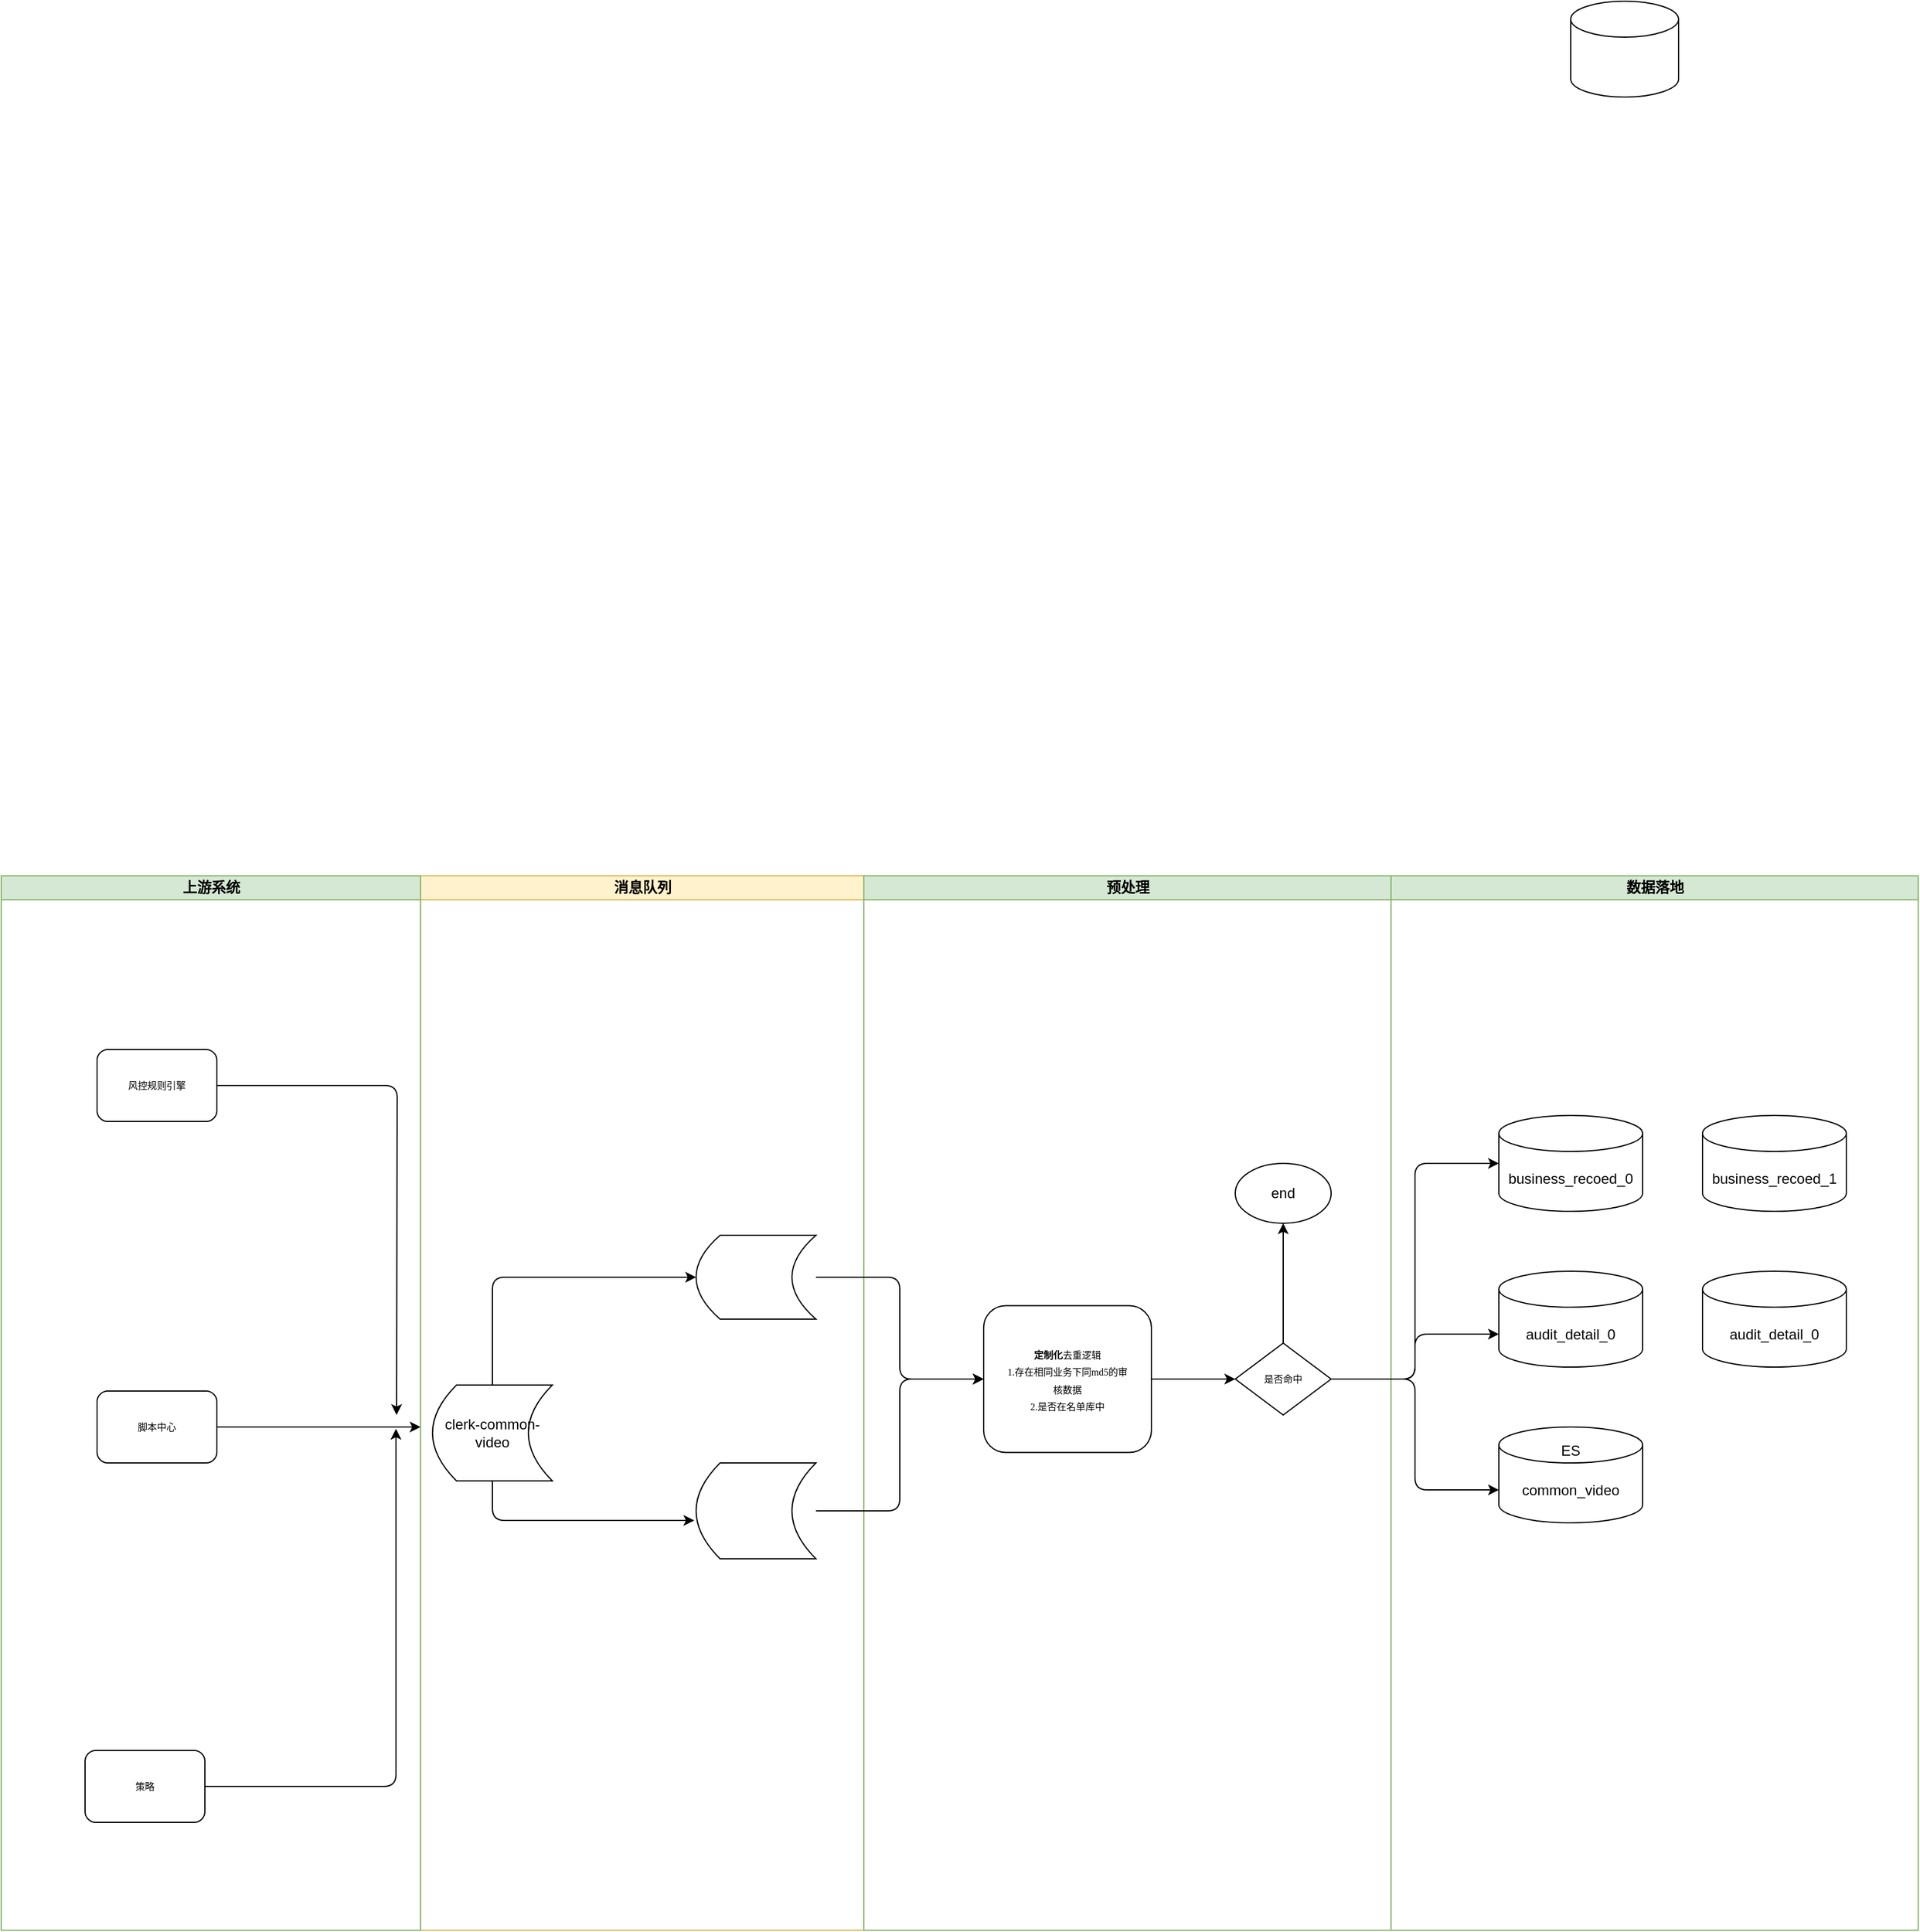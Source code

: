 <mxfile version="14.8.0" type="github">
  <diagram name="Page-1" id="74e2e168-ea6b-b213-b513-2b3c1d86103e">
    <mxGraphModel dx="2264" dy="683" grid="1" gridSize="10" guides="1" tooltips="1" connect="1" arrows="1" fold="1" page="1" pageScale="1" pageWidth="1100" pageHeight="850" background="none" math="0" shadow="0">
      <root>
        <mxCell id="0" />
        <mxCell id="1" parent="0" />
        <mxCell id="7jv45i5DiAnNKl9LhLXf-71" value="" style="shape=cylinder3;whiteSpace=wrap;html=1;boundedLbl=1;backgroundOutline=1;size=15;" vertex="1" parent="1">
          <mxGeometry x="1090" y="370" width="90" height="80" as="geometry" />
        </mxCell>
        <mxCell id="7jv45i5DiAnNKl9LhLXf-72" value="消息队列" style="swimlane;html=1;startSize=20;fillColor=#fff2cc;strokeColor=#d6b656;" vertex="1" parent="1">
          <mxGeometry x="130" y="1100" width="370" height="880" as="geometry" />
        </mxCell>
        <mxCell id="7jv45i5DiAnNKl9LhLXf-73" style="edgeStyle=orthogonalEdgeStyle;rounded=1;orthogonalLoop=1;jettySize=auto;html=1;exitX=0.5;exitY=1;exitDx=0;exitDy=0;entryX=-0.015;entryY=0.6;entryDx=0;entryDy=0;entryPerimeter=0;" edge="1" parent="7jv45i5DiAnNKl9LhLXf-72" source="7jv45i5DiAnNKl9LhLXf-75" target="7jv45i5DiAnNKl9LhLXf-77">
          <mxGeometry relative="1" as="geometry" />
        </mxCell>
        <mxCell id="7jv45i5DiAnNKl9LhLXf-74" style="edgeStyle=orthogonalEdgeStyle;rounded=1;orthogonalLoop=1;jettySize=auto;html=1;exitX=0.5;exitY=0;exitDx=0;exitDy=0;entryX=0;entryY=0.5;entryDx=0;entryDy=0;" edge="1" parent="7jv45i5DiAnNKl9LhLXf-72" source="7jv45i5DiAnNKl9LhLXf-75" target="7jv45i5DiAnNKl9LhLXf-76">
          <mxGeometry relative="1" as="geometry" />
        </mxCell>
        <mxCell id="7jv45i5DiAnNKl9LhLXf-75" value="clerk-common-video" style="shape=dataStorage;whiteSpace=wrap;html=1;fixedSize=1;" vertex="1" parent="7jv45i5DiAnNKl9LhLXf-72">
          <mxGeometry x="10" y="425" width="100" height="80" as="geometry" />
        </mxCell>
        <mxCell id="7jv45i5DiAnNKl9LhLXf-76" value="" style="shape=dataStorage;whiteSpace=wrap;html=1;fixedSize=1;" vertex="1" parent="7jv45i5DiAnNKl9LhLXf-72">
          <mxGeometry x="230" y="300" width="100" height="70" as="geometry" />
        </mxCell>
        <mxCell id="7jv45i5DiAnNKl9LhLXf-77" value="" style="shape=dataStorage;whiteSpace=wrap;html=1;fixedSize=1;" vertex="1" parent="7jv45i5DiAnNKl9LhLXf-72">
          <mxGeometry x="230" y="490" width="100" height="80" as="geometry" />
        </mxCell>
        <mxCell id="7jv45i5DiAnNKl9LhLXf-78" value="预处理" style="swimlane;html=1;startSize=20;fillColor=#d5e8d4;strokeColor=#82b366;" vertex="1" parent="1">
          <mxGeometry x="500" y="1100" width="440" height="880" as="geometry" />
        </mxCell>
        <mxCell id="7jv45i5DiAnNKl9LhLXf-79" style="edgeStyle=orthogonalEdgeStyle;rounded=1;orthogonalLoop=1;jettySize=auto;html=1;exitX=1;exitY=0.5;exitDx=0;exitDy=0;entryX=0;entryY=0.5;entryDx=0;entryDy=0;" edge="1" parent="7jv45i5DiAnNKl9LhLXf-78" source="7jv45i5DiAnNKl9LhLXf-80" target="7jv45i5DiAnNKl9LhLXf-82">
          <mxGeometry relative="1" as="geometry" />
        </mxCell>
        <mxCell id="7jv45i5DiAnNKl9LhLXf-80" value="" style="rounded=1;whiteSpace=wrap;html=1;shadow=0;labelBackgroundColor=none;strokeWidth=1;fontFamily=Verdana;fontSize=8;align=center;" vertex="1" parent="7jv45i5DiAnNKl9LhLXf-78">
          <mxGeometry x="100" y="358.75" width="140" height="122.5" as="geometry" />
        </mxCell>
        <mxCell id="7jv45i5DiAnNKl9LhLXf-81" style="edgeStyle=orthogonalEdgeStyle;rounded=1;orthogonalLoop=1;jettySize=auto;html=1;exitX=0.5;exitY=0;exitDx=0;exitDy=0;entryX=0.5;entryY=1;entryDx=0;entryDy=0;" edge="1" parent="7jv45i5DiAnNKl9LhLXf-78" source="7jv45i5DiAnNKl9LhLXf-82" target="7jv45i5DiAnNKl9LhLXf-83">
          <mxGeometry relative="1" as="geometry" />
        </mxCell>
        <mxCell id="7jv45i5DiAnNKl9LhLXf-82" value="是否命中" style="rhombus;whiteSpace=wrap;html=1;rounded=0;shadow=0;labelBackgroundColor=none;strokeWidth=1;fontFamily=Verdana;fontSize=8;align=center;" vertex="1" parent="7jv45i5DiAnNKl9LhLXf-78">
          <mxGeometry x="310" y="390" width="80" height="60" as="geometry" />
        </mxCell>
        <mxCell id="7jv45i5DiAnNKl9LhLXf-83" value="end" style="ellipse;whiteSpace=wrap;html=1;" vertex="1" parent="7jv45i5DiAnNKl9LhLXf-78">
          <mxGeometry x="310" y="240" width="80" height="50" as="geometry" />
        </mxCell>
        <mxCell id="7jv45i5DiAnNKl9LhLXf-84" value="&lt;b style=&quot;font-family: &amp;#34;verdana&amp;#34; ; font-size: 8px&quot;&gt;定制化&lt;/b&gt;&lt;span style=&quot;font-family: &amp;#34;verdana&amp;#34; ; font-size: 8px&quot;&gt;去重逻辑&lt;/span&gt;&lt;br style=&quot;font-family: &amp;#34;verdana&amp;#34; ; font-size: 8px&quot;&gt;&lt;span style=&quot;font-family: &amp;#34;verdana&amp;#34; ; font-size: 8px&quot;&gt;1.存在相同业务下同md5的审核数据&lt;/span&gt;&lt;br style=&quot;font-family: &amp;#34;verdana&amp;#34; ; font-size: 8px&quot;&gt;&lt;span style=&quot;font-family: &amp;#34;verdana&amp;#34; ; font-size: 8px&quot;&gt;2.是否在名单库中&lt;/span&gt;" style="text;html=1;strokeColor=none;fillColor=none;align=center;verticalAlign=middle;whiteSpace=wrap;rounded=0;" vertex="1" parent="7jv45i5DiAnNKl9LhLXf-78">
          <mxGeometry x="115" y="380" width="110" height="80" as="geometry" />
        </mxCell>
        <mxCell id="7jv45i5DiAnNKl9LhLXf-85" value="数据落地" style="swimlane;html=1;startSize=20;fillColor=#d5e8d4;strokeColor=#82b366;" vertex="1" parent="1">
          <mxGeometry x="940" y="1100" width="440" height="880" as="geometry" />
        </mxCell>
        <mxCell id="7jv45i5DiAnNKl9LhLXf-86" value="business_recoed_0" style="shape=cylinder3;whiteSpace=wrap;html=1;boundedLbl=1;backgroundOutline=1;size=15;" vertex="1" parent="7jv45i5DiAnNKl9LhLXf-85">
          <mxGeometry x="90" y="200" width="120" height="80" as="geometry" />
        </mxCell>
        <mxCell id="7jv45i5DiAnNKl9LhLXf-89" value="&lt;span&gt;business_recoed_1&lt;/span&gt;" style="shape=cylinder3;whiteSpace=wrap;html=1;boundedLbl=1;backgroundOutline=1;size=15;" vertex="1" parent="7jv45i5DiAnNKl9LhLXf-85">
          <mxGeometry x="260" y="200" width="120" height="80" as="geometry" />
        </mxCell>
        <mxCell id="7jv45i5DiAnNKl9LhLXf-90" value="audit_detail_0" style="shape=cylinder3;whiteSpace=wrap;html=1;boundedLbl=1;backgroundOutline=1;size=15;" vertex="1" parent="7jv45i5DiAnNKl9LhLXf-85">
          <mxGeometry x="90" y="330" width="120" height="80" as="geometry" />
        </mxCell>
        <mxCell id="7jv45i5DiAnNKl9LhLXf-91" value="&lt;span&gt;audit_detail_0&lt;/span&gt;" style="shape=cylinder3;whiteSpace=wrap;html=1;boundedLbl=1;backgroundOutline=1;size=15;" vertex="1" parent="7jv45i5DiAnNKl9LhLXf-85">
          <mxGeometry x="260" y="330" width="120" height="80" as="geometry" />
        </mxCell>
        <mxCell id="7jv45i5DiAnNKl9LhLXf-92" value="common_video" style="shape=cylinder3;whiteSpace=wrap;html=1;boundedLbl=1;backgroundOutline=1;size=15;" vertex="1" parent="7jv45i5DiAnNKl9LhLXf-85">
          <mxGeometry x="90" y="460" width="120" height="80" as="geometry" />
        </mxCell>
        <mxCell id="7jv45i5DiAnNKl9LhLXf-87" value="上游系统" style="swimlane;html=1;startSize=20;fillColor=#d5e8d4;strokeColor=#82b366;" vertex="1" parent="1">
          <mxGeometry x="-220" y="1100" width="350" height="880" as="geometry" />
        </mxCell>
        <mxCell id="77e6c97f196da883-8" value="风控规则引擎&lt;br&gt;" style="rounded=1;whiteSpace=wrap;html=1;shadow=0;labelBackgroundColor=none;strokeWidth=1;fontFamily=Verdana;fontSize=8;align=center;" parent="7jv45i5DiAnNKl9LhLXf-87" vertex="1">
          <mxGeometry x="80" y="145" width="100" height="60" as="geometry" />
        </mxCell>
        <mxCell id="7jv45i5DiAnNKl9LhLXf-38" style="edgeStyle=orthogonalEdgeStyle;rounded=1;orthogonalLoop=1;jettySize=auto;html=1;exitX=1;exitY=0.5;exitDx=0;exitDy=0;entryX=0;entryY=0.5;entryDx=0;entryDy=0;" edge="1" parent="7jv45i5DiAnNKl9LhLXf-87" source="77e6c97f196da883-8">
          <mxGeometry relative="1" as="geometry">
            <mxPoint x="330" y="450" as="targetPoint" />
          </mxGeometry>
        </mxCell>
        <mxCell id="7jv45i5DiAnNKl9LhLXf-39" style="edgeStyle=orthogonalEdgeStyle;rounded=1;orthogonalLoop=1;jettySize=auto;html=1;exitX=1;exitY=0.5;exitDx=0;exitDy=0;" edge="1" parent="7jv45i5DiAnNKl9LhLXf-87" source="77e6c97f196da883-10">
          <mxGeometry relative="1" as="geometry">
            <mxPoint x="350" y="460" as="targetPoint" />
            <Array as="points">
              <mxPoint x="180" y="460" />
              <mxPoint x="340" y="460" />
            </Array>
          </mxGeometry>
        </mxCell>
        <mxCell id="77e6c97f196da883-10" value="&lt;span&gt;脚本中心&lt;/span&gt;" style="rounded=1;whiteSpace=wrap;html=1;shadow=0;labelBackgroundColor=none;strokeWidth=1;fontFamily=Verdana;fontSize=8;align=center;" parent="7jv45i5DiAnNKl9LhLXf-87" vertex="1">
          <mxGeometry x="80" y="430" width="100" height="60" as="geometry" />
        </mxCell>
        <mxCell id="7jv45i5DiAnNKl9LhLXf-40" style="edgeStyle=orthogonalEdgeStyle;rounded=1;orthogonalLoop=1;jettySize=auto;html=1;exitX=1;exitY=0.5;exitDx=0;exitDy=0;entryX=-0.005;entryY=0.644;entryDx=0;entryDy=0;entryPerimeter=0;" edge="1" parent="7jv45i5DiAnNKl9LhLXf-87" source="77e6c97f196da883-14">
          <mxGeometry relative="1" as="geometry">
            <mxPoint x="329.5" y="461.52" as="targetPoint" />
            <Array as="points">
              <mxPoint x="330" y="760" />
            </Array>
          </mxGeometry>
        </mxCell>
        <mxCell id="77e6c97f196da883-14" value="策略" style="rounded=1;whiteSpace=wrap;html=1;shadow=0;labelBackgroundColor=none;strokeWidth=1;fontFamily=Verdana;fontSize=8;align=center;" parent="7jv45i5DiAnNKl9LhLXf-87" vertex="1">
          <mxGeometry x="70" y="730" width="100" height="60" as="geometry" />
        </mxCell>
        <mxCell id="7jv45i5DiAnNKl9LhLXf-93" value="ES" style="text;html=1;strokeColor=none;fillColor=none;align=center;verticalAlign=middle;whiteSpace=wrap;rounded=0;" vertex="1" parent="1">
          <mxGeometry x="1070" y="1570" width="40" height="20" as="geometry" />
        </mxCell>
        <mxCell id="7jv45i5DiAnNKl9LhLXf-96" style="edgeStyle=orthogonalEdgeStyle;rounded=1;orthogonalLoop=1;jettySize=auto;html=1;exitX=1;exitY=0.5;exitDx=0;exitDy=0;entryX=0;entryY=0.5;entryDx=0;entryDy=0;entryPerimeter=0;" edge="1" parent="1" source="7jv45i5DiAnNKl9LhLXf-82" target="7jv45i5DiAnNKl9LhLXf-86">
          <mxGeometry relative="1" as="geometry" />
        </mxCell>
        <mxCell id="7jv45i5DiAnNKl9LhLXf-97" style="edgeStyle=orthogonalEdgeStyle;rounded=1;orthogonalLoop=1;jettySize=auto;html=1;exitX=1;exitY=0.5;exitDx=0;exitDy=0;entryX=0;entryY=0;entryDx=0;entryDy=52.5;entryPerimeter=0;" edge="1" parent="1" source="7jv45i5DiAnNKl9LhLXf-82" target="7jv45i5DiAnNKl9LhLXf-90">
          <mxGeometry relative="1" as="geometry" />
        </mxCell>
        <mxCell id="7jv45i5DiAnNKl9LhLXf-98" style="edgeStyle=orthogonalEdgeStyle;rounded=1;orthogonalLoop=1;jettySize=auto;html=1;exitX=1;exitY=0.5;exitDx=0;exitDy=0;entryX=0;entryY=0;entryDx=0;entryDy=52.5;entryPerimeter=0;" edge="1" parent="1" source="7jv45i5DiAnNKl9LhLXf-82" target="7jv45i5DiAnNKl9LhLXf-92">
          <mxGeometry relative="1" as="geometry" />
        </mxCell>
        <mxCell id="7jv45i5DiAnNKl9LhLXf-99" style="edgeStyle=orthogonalEdgeStyle;rounded=1;orthogonalLoop=1;jettySize=auto;html=1;exitX=1;exitY=0.5;exitDx=0;exitDy=0;" edge="1" parent="1" source="7jv45i5DiAnNKl9LhLXf-76" target="7jv45i5DiAnNKl9LhLXf-80">
          <mxGeometry relative="1" as="geometry" />
        </mxCell>
        <mxCell id="7jv45i5DiAnNKl9LhLXf-100" style="edgeStyle=orthogonalEdgeStyle;rounded=1;orthogonalLoop=1;jettySize=auto;html=1;exitX=1;exitY=0.5;exitDx=0;exitDy=0;entryX=0;entryY=0.5;entryDx=0;entryDy=0;" edge="1" parent="1" source="7jv45i5DiAnNKl9LhLXf-77" target="7jv45i5DiAnNKl9LhLXf-80">
          <mxGeometry relative="1" as="geometry" />
        </mxCell>
      </root>
    </mxGraphModel>
  </diagram>
</mxfile>

